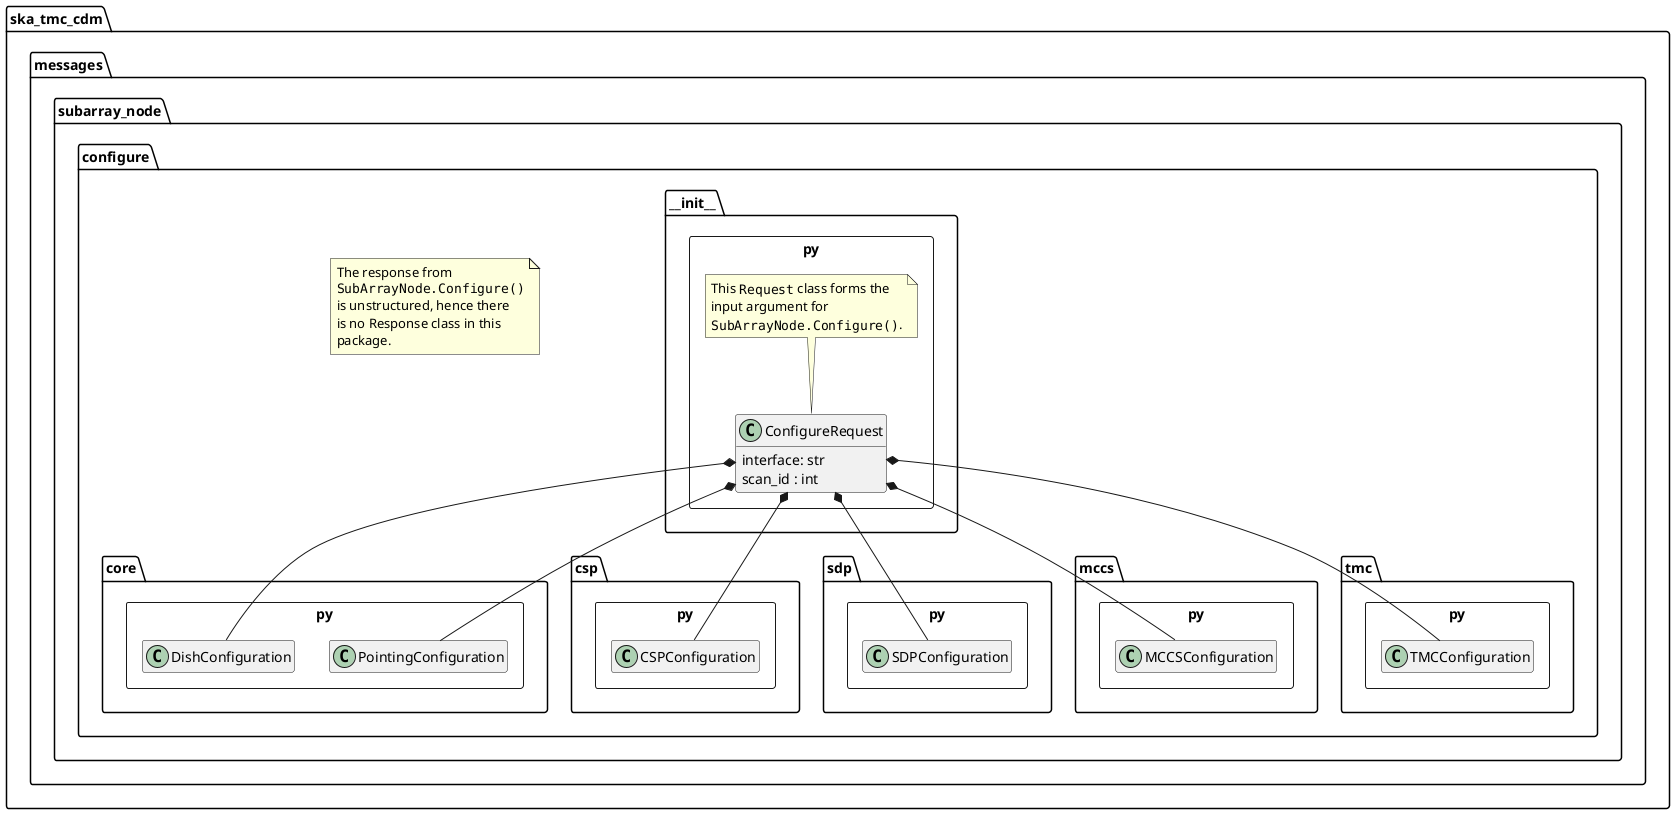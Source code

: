 @startuml
hide empty members

package ska_tmc_cdm.messages.subarray_node.configure {
	package core.py <<Rectangle>> {
		class PointingConfiguration
		class DishConfiguration
	}

	package csp.py <<Rectangle>> {
		class CSPConfiguration
	}

	package sdp.py <<Rectangle>> {
		class SDPConfiguration
	}

    package sdp.py <<Rectangle>> {
        class SDPConfiguration
    }

    package mccs.py <<Rectangle>> {
        class MCCSConfiguration
    }

	package tmc.py <<Rectangle>> {
		class TMCConfiguration
	}

	package ~__init__.py <<Rectangle>> {
		class ConfigureRequest {
      interface: str
			scan_id : int
		}
		ConfigureRequest *-- PointingConfiguration
		ConfigureRequest *-- DishConfiguration
		ConfigureRequest *-- CSPConfiguration
		ConfigureRequest *-- SDPConfiguration
		ConfigureRequest *-- MCCSConfiguration
        ConfigureRequest *-- TMCConfiguration

		note top of ConfigureRequest
			This ""Request"" class forms the
			input argument for
			""SubArrayNode.Configure()"".
		end note
	}

	note as N1
		The response from
		""SubArrayNode.Configure()""
		is unstructured, hence there
		is no Response class in this
		package.
	end note
}

@enduml

